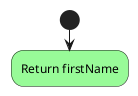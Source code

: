 @startuml
'https://plantuml.com/activity-diagram-beta

start
    #palegreen:Return firstName;
    kill

@enduml
